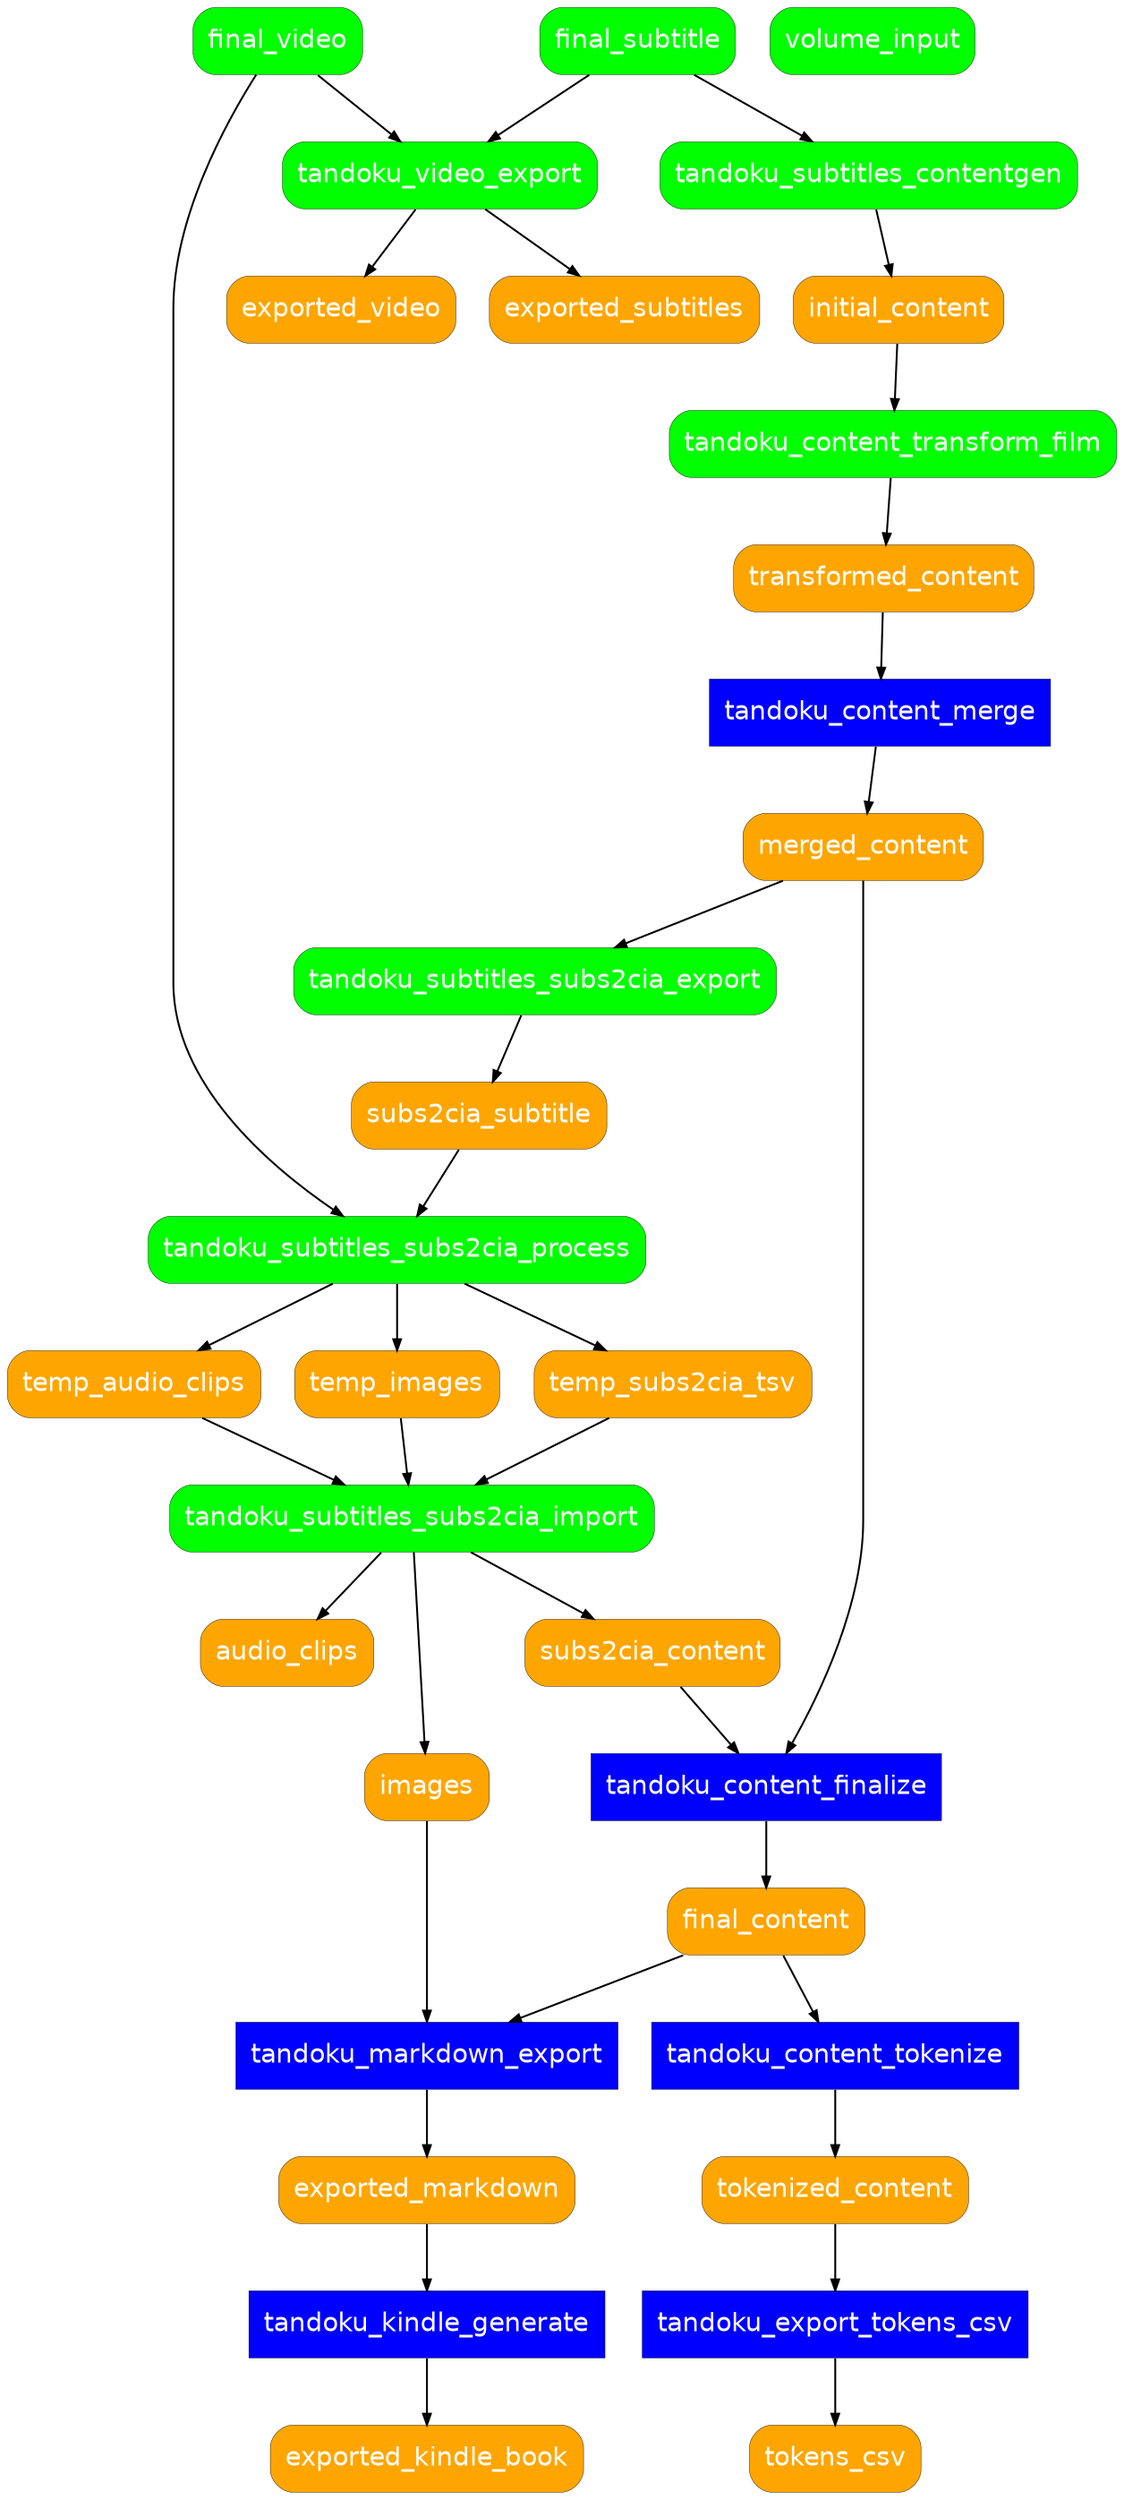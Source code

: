 # TODO: consider generating this from spreadsheet data using PSGraph
# (or create workflow definition in YAML, import to spreadsheet and generate graph from YAML)
digraph {
    graph [fontname="Helvetica"];
    node [fontname="Helvetica" penwidth=0.2];
    edge [fontname="Helvetica" arrowsize="0.6"];

    # processes
    node [shape=rect style="filled" fillcolor=blue fontcolor=white];
    # TODO: align to new module-based API structure
    #tandoku_new_volume

    tandoku_export_tokens_csv

    #tandoku_import
    
    ## source processes
    #tandoku_source_import

    ## film processes (subtitles, video)
    #tandoku_subtitles_init
    #tandoku_subtitles_clean
    #tandoku_subtitles_align
    #tandoku_subtitles_finalize
    #tandoku_subtitles_contentgen

    #tandoku_subtitles_subs2cia_export
    #tandoku_subtitles_subs2cia_process
    #tandoku_subtitles_subs2cia_import

    #tandoku_video_init
    #tandoku_video_clean
    #tandoku_video_finalize
    #tandoku_video_export

    #tandoku_content_transform_film

    ## content processes
    tandoku_content_merge
    tandoku_content_finalize
    tandoku_content_tokenize

    ## markdown, kindle processses
    tandoku_markdown_export
    tandoku_kindle_generate

    # artifacts
    node [shape=rect style="filled,rounded" fillcolor=orange];
    #volume_tdkv

    initial_content
    transformed_content
    merged_content
    tokenized_content
    final_content

    images

    audio_clips

    tokens_csv

    ## film artifacts
    #external_subtitle
    #src_subtitle
    #initial_subtitle
    #clean_subtitle
    #aligned_subtitle
    #final_subtitle

    #external_video
    #src_video
    #initial_video
    #clean_video
    #final_video

    exported_video
    exported_subtitles

    subs2cia_subtitle
    temp_subs2cia_tsv
    temp_audio_clips
    temp_images
    subs2cia_content

    ## markdown, kindle
    exported_markdown
    exported_kindle_book

    # user input
    node [shape=rect style="filled,rounded" fillcolor=green];
    volume_input

    # edges
    #volume_input -> tandoku_new_volume
    #tandoku_new_volume -> volume_tdkv

    tokenized_content -> tandoku_export_tokens_csv
    tandoku_export_tokens_csv -> tokens_csv

    #external_subtitle -> tandoku_import
    #external_video -> tandoku_import
    #volume_tdkv -> tandoku_import
    #tandoku_import -> tandoku_source_import
    #tandoku_import -> tandoku_subtitles_init
    #tandoku_import -> tandoku_video_init

    #volume_tdkv -> tandoku_source_import

    ## film edges
    #external_subtitle -> tandoku_source_import
    #tandoku_source_import -> src_subtitle
    #src_subtitle -> tandoku_subtitles_init
    #volume_tdkv -> tandoku_subtitles_init
    #tandoku_subtitles_init -> initial_subtitle
    #initial_subtitle -> tandoku_subtitles_clean
    #tandoku_subtitles_clean -> clean_subtitle

    #external_video -> tandoku_source_import
    #tandoku_source_import -> src_video
    #src_video -> tandoku_video_init
    #volume_tdkv -> tandoku_video_init
    #tandoku_video_init -> initial_video
    #initial_video -> tandoku_video_clean
    #tandoku_video_clean -> clean_video
    #clean_video -> tandoku_video_finalize
    #tandoku_video_finalize -> final_video

    #clean_subtitle -> tandoku_subtitles_align
    #final_video -> tandoku_subtitles_align
    #tandoku_subtitles_align -> aligned_subtitle
    #aligned_subtitle -> tandoku_subtitles_finalize
    #tandoku_subtitles_finalize -> final_subtitle

    final_subtitle -> tandoku_video_export
    final_video -> tandoku_video_export
    tandoku_video_export -> exported_video
    tandoku_video_export -> exported_subtitles

    final_subtitle -> tandoku_subtitles_contentgen
    tandoku_subtitles_contentgen -> initial_content

    initial_content -> tandoku_content_transform_film
    tandoku_content_transform_film -> transformed_content

    merged_content -> tandoku_subtitles_subs2cia_export
    tandoku_subtitles_subs2cia_export -> subs2cia_subtitle
    subs2cia_subtitle -> tandoku_subtitles_subs2cia_process
    final_video -> tandoku_subtitles_subs2cia_process
    tandoku_subtitles_subs2cia_process -> temp_subs2cia_tsv
    tandoku_subtitles_subs2cia_process -> temp_audio_clips
    tandoku_subtitles_subs2cia_process -> temp_images
    temp_subs2cia_tsv -> tandoku_subtitles_subs2cia_import
    temp_audio_clips -> tandoku_subtitles_subs2cia_import
    temp_images -> tandoku_subtitles_subs2cia_import
    tandoku_subtitles_subs2cia_import -> audio_clips
    tandoku_subtitles_subs2cia_import -> images
    tandoku_subtitles_subs2cia_import -> subs2cia_content
    subs2cia_content -> tandoku_content_finalize

    ## general content edges
    transformed_content -> tandoku_content_merge
    tandoku_content_merge -> merged_content
    merged_content -> tandoku_content_finalize
    tandoku_content_finalize -> final_content

    final_content -> tandoku_content_tokenize
    tandoku_content_tokenize -> tokenized_content

    ## markdown export
    final_content -> tandoku_markdown_export
    images -> tandoku_markdown_export
    tandoku_markdown_export -> exported_markdown

    ## kindle export
    exported_markdown -> tandoku_kindle_generate
    tandoku_kindle_generate -> exported_kindle_book
}